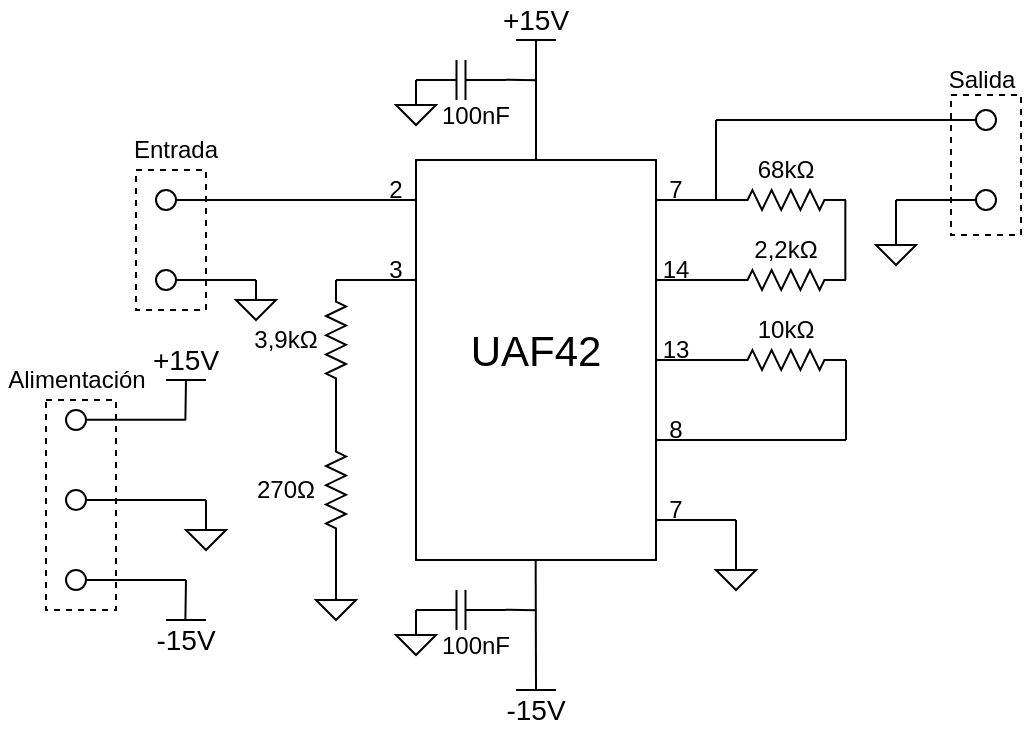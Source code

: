 <mxfile version="21.6.2" type="device">
  <diagram name="Page-1" id="G5ixaq7agwhJLBQKrfsG">
    <mxGraphModel dx="797" dy="427" grid="0" gridSize="5" guides="1" tooltips="1" connect="1" arrows="1" fold="1" page="1" pageScale="1" pageWidth="850" pageHeight="1100" math="1" shadow="0">
      <root>
        <mxCell id="0" />
        <mxCell id="1" parent="0" />
        <mxCell id="NQT81m55_L-2MAhSHM5h-88" value="" style="rounded=0;whiteSpace=wrap;html=1;fillColor=none;dashed=1;" vertex="1" parent="1">
          <mxGeometry x="180" y="245" width="35" height="70" as="geometry" />
        </mxCell>
        <mxCell id="NQT81m55_L-2MAhSHM5h-2" value="" style="rounded=0;whiteSpace=wrap;html=1;" vertex="1" parent="1">
          <mxGeometry x="320" y="240" width="120" height="200" as="geometry" />
        </mxCell>
        <mxCell id="NQT81m55_L-2MAhSHM5h-3" value="" style="endArrow=none;html=1;rounded=0;fontSize=10;entryX=0;entryY=0.5;entryDx=0;entryDy=0;entryPerimeter=0;" edge="1" parent="1" target="NQT81m55_L-2MAhSHM5h-23">
          <mxGeometry width="50" height="50" relative="1" as="geometry">
            <mxPoint x="440" y="260" as="sourcePoint" />
            <mxPoint x="475" y="260" as="targetPoint" />
          </mxGeometry>
        </mxCell>
        <mxCell id="NQT81m55_L-2MAhSHM5h-4" value="UAF42" style="text;html=1;strokeColor=none;fillColor=none;align=center;verticalAlign=middle;whiteSpace=wrap;rounded=0;fontSize=21;" vertex="1" parent="1">
          <mxGeometry x="350" y="320" width="60" height="30" as="geometry" />
        </mxCell>
        <mxCell id="NQT81m55_L-2MAhSHM5h-5" value="" style="endArrow=none;html=1;rounded=0;fontSize=10;entryX=0;entryY=0.5;entryDx=0;entryDy=0;entryPerimeter=0;" edge="1" parent="1" target="NQT81m55_L-2MAhSHM5h-28">
          <mxGeometry width="50" height="50" relative="1" as="geometry">
            <mxPoint x="440" y="300" as="sourcePoint" />
            <mxPoint x="460" y="300" as="targetPoint" />
          </mxGeometry>
        </mxCell>
        <mxCell id="NQT81m55_L-2MAhSHM5h-6" value="" style="endArrow=none;html=1;rounded=0;fontSize=10;entryX=0;entryY=0.5;entryDx=0;entryDy=0;entryPerimeter=0;" edge="1" parent="1" target="NQT81m55_L-2MAhSHM5h-30">
          <mxGeometry width="50" height="50" relative="1" as="geometry">
            <mxPoint x="440" y="340" as="sourcePoint" />
            <mxPoint x="460" y="340" as="targetPoint" />
          </mxGeometry>
        </mxCell>
        <mxCell id="NQT81m55_L-2MAhSHM5h-7" value="" style="endArrow=none;html=1;rounded=0;fontSize=10;entryX=0;entryY=0.5;entryDx=0;entryDy=0;entryPerimeter=0;" edge="1" parent="1">
          <mxGeometry width="50" height="50" relative="1" as="geometry">
            <mxPoint x="440" y="380" as="sourcePoint" />
            <mxPoint x="455" y="380" as="targetPoint" />
          </mxGeometry>
        </mxCell>
        <mxCell id="NQT81m55_L-2MAhSHM5h-10" value="" style="endArrow=none;html=1;rounded=0;exitX=0.5;exitY=0;exitDx=0;exitDy=0;entryX=0.5;entryY=1;entryDx=0;entryDy=0;" edge="1" parent="1" source="NQT81m55_L-2MAhSHM5h-2" target="NQT81m55_L-2MAhSHM5h-13">
          <mxGeometry width="50" height="50" relative="1" as="geometry">
            <mxPoint x="410" y="270" as="sourcePoint" />
            <mxPoint x="380" y="210" as="targetPoint" />
          </mxGeometry>
        </mxCell>
        <mxCell id="NQT81m55_L-2MAhSHM5h-11" value="" style="endArrow=none;html=1;rounded=0;" edge="1" parent="1">
          <mxGeometry width="50" height="50" relative="1" as="geometry">
            <mxPoint x="390" y="180" as="sourcePoint" />
            <mxPoint x="370" y="180" as="targetPoint" />
          </mxGeometry>
        </mxCell>
        <mxCell id="NQT81m55_L-2MAhSHM5h-13" value="+15V" style="text;html=1;strokeColor=none;fillColor=none;align=center;verticalAlign=middle;whiteSpace=wrap;rounded=0;fontSize=14;" vertex="1" parent="1">
          <mxGeometry x="360" y="160" width="40" height="20" as="geometry" />
        </mxCell>
        <mxCell id="NQT81m55_L-2MAhSHM5h-14" value="-15V" style="text;html=1;strokeColor=none;fillColor=none;align=center;verticalAlign=middle;whiteSpace=wrap;rounded=0;fontSize=14;" vertex="1" parent="1">
          <mxGeometry x="360" y="505" width="40" height="20" as="geometry" />
        </mxCell>
        <mxCell id="NQT81m55_L-2MAhSHM5h-19" value="" style="endArrow=none;html=1;rounded=0;exitX=0.5;exitY=0;exitDx=0;exitDy=0;" edge="1" parent="1" source="NQT81m55_L-2MAhSHM5h-14">
          <mxGeometry width="50" height="50" relative="1" as="geometry">
            <mxPoint x="379.83" y="470" as="sourcePoint" />
            <mxPoint x="379.83" y="440" as="targetPoint" />
          </mxGeometry>
        </mxCell>
        <mxCell id="NQT81m55_L-2MAhSHM5h-20" value="" style="endArrow=none;html=1;rounded=0;" edge="1" parent="1">
          <mxGeometry width="50" height="50" relative="1" as="geometry">
            <mxPoint x="390" y="505" as="sourcePoint" />
            <mxPoint x="370" y="505" as="targetPoint" />
          </mxGeometry>
        </mxCell>
        <mxCell id="NQT81m55_L-2MAhSHM5h-23" value="" style="pointerEvents=1;verticalLabelPosition=bottom;shadow=0;dashed=0;align=center;html=1;verticalAlign=top;shape=mxgraph.electrical.resistors.resistor_2;" vertex="1" parent="1">
          <mxGeometry x="475" y="255" width="60" height="10" as="geometry" />
        </mxCell>
        <mxCell id="NQT81m55_L-2MAhSHM5h-28" value="" style="pointerEvents=1;verticalLabelPosition=bottom;shadow=0;dashed=0;align=center;html=1;verticalAlign=top;shape=mxgraph.electrical.resistors.resistor_2;" vertex="1" parent="1">
          <mxGeometry x="475" y="295" width="60" height="10" as="geometry" />
        </mxCell>
        <mxCell id="NQT81m55_L-2MAhSHM5h-30" value="" style="pointerEvents=1;verticalLabelPosition=bottom;shadow=0;dashed=0;align=center;html=1;verticalAlign=top;shape=mxgraph.electrical.resistors.resistor_2;" vertex="1" parent="1">
          <mxGeometry x="475" y="335" width="60" height="10" as="geometry" />
        </mxCell>
        <mxCell id="NQT81m55_L-2MAhSHM5h-32" value="" style="endArrow=none;html=1;rounded=0;fontSize=10;entryX=1;entryY=0.5;entryDx=0;entryDy=0;entryPerimeter=0;exitX=1;exitY=0.5;exitDx=0;exitDy=0;exitPerimeter=0;" edge="1" parent="1" target="NQT81m55_L-2MAhSHM5h-30">
          <mxGeometry width="50" height="50" relative="1" as="geometry">
            <mxPoint x="535" y="380" as="sourcePoint" />
            <mxPoint x="480" y="345" as="targetPoint" />
          </mxGeometry>
        </mxCell>
        <mxCell id="NQT81m55_L-2MAhSHM5h-33" value="" style="endArrow=none;html=1;rounded=0;fontSize=10;entryX=1;entryY=0.5;entryDx=0;entryDy=0;entryPerimeter=0;exitX=1;exitY=0.5;exitDx=0;exitDy=0;exitPerimeter=0;" edge="1" parent="1">
          <mxGeometry width="50" height="50" relative="1" as="geometry">
            <mxPoint x="534.67" y="300" as="sourcePoint" />
            <mxPoint x="534.67" y="260" as="targetPoint" />
          </mxGeometry>
        </mxCell>
        <mxCell id="NQT81m55_L-2MAhSHM5h-35" value="7" style="text;html=1;strokeColor=none;fillColor=none;align=center;verticalAlign=middle;whiteSpace=wrap;rounded=0;" vertex="1" parent="1">
          <mxGeometry x="440" y="250" width="20" height="10" as="geometry" />
        </mxCell>
        <mxCell id="NQT81m55_L-2MAhSHM5h-36" value="14" style="text;html=1;strokeColor=none;fillColor=none;align=center;verticalAlign=middle;whiteSpace=wrap;rounded=0;" vertex="1" parent="1">
          <mxGeometry x="440" y="290" width="20" height="10" as="geometry" />
        </mxCell>
        <mxCell id="NQT81m55_L-2MAhSHM5h-38" value="13" style="text;html=1;strokeColor=none;fillColor=none;align=center;verticalAlign=middle;whiteSpace=wrap;rounded=0;" vertex="1" parent="1">
          <mxGeometry x="440" y="330" width="20" height="10" as="geometry" />
        </mxCell>
        <mxCell id="NQT81m55_L-2MAhSHM5h-39" value="8" style="text;html=1;strokeColor=none;fillColor=none;align=center;verticalAlign=middle;whiteSpace=wrap;rounded=0;" vertex="1" parent="1">
          <mxGeometry x="440" y="370" width="20" height="10" as="geometry" />
        </mxCell>
        <mxCell id="NQT81m55_L-2MAhSHM5h-40" value="2,2kΩ" style="text;html=1;strokeColor=none;fillColor=none;align=center;verticalAlign=middle;whiteSpace=wrap;rounded=0;" vertex="1" parent="1">
          <mxGeometry x="490" y="280" width="30" height="10" as="geometry" />
        </mxCell>
        <mxCell id="NQT81m55_L-2MAhSHM5h-46" value="68kΩ" style="text;html=1;strokeColor=none;fillColor=none;align=center;verticalAlign=middle;whiteSpace=wrap;rounded=0;" vertex="1" parent="1">
          <mxGeometry x="490" y="240" width="30" height="10" as="geometry" />
        </mxCell>
        <mxCell id="NQT81m55_L-2MAhSHM5h-50" value="3,9kΩ" style="text;html=1;strokeColor=none;fillColor=none;align=center;verticalAlign=middle;whiteSpace=wrap;rounded=0;" vertex="1" parent="1">
          <mxGeometry x="240" y="325" width="30" height="10" as="geometry" />
        </mxCell>
        <mxCell id="NQT81m55_L-2MAhSHM5h-51" value="" style="endArrow=none;html=1;rounded=0;fontSize=10;entryX=0.75;entryY=1;entryDx=0;entryDy=0;" edge="1" parent="1" target="NQT81m55_L-2MAhSHM5h-39">
          <mxGeometry width="50" height="50" relative="1" as="geometry">
            <mxPoint x="535" y="380" as="sourcePoint" />
            <mxPoint x="475" y="380" as="targetPoint" />
          </mxGeometry>
        </mxCell>
        <mxCell id="NQT81m55_L-2MAhSHM5h-53" value="" style="endArrow=none;html=1;rounded=0;fontSize=10;entryX=0.75;entryY=1;entryDx=0;entryDy=0;" edge="1" parent="1">
          <mxGeometry width="50" height="50" relative="1" as="geometry">
            <mxPoint x="480" y="420" as="sourcePoint" />
            <mxPoint x="440" y="420" as="targetPoint" />
          </mxGeometry>
        </mxCell>
        <mxCell id="NQT81m55_L-2MAhSHM5h-54" value="7" style="text;html=1;strokeColor=none;fillColor=none;align=center;verticalAlign=middle;whiteSpace=wrap;rounded=0;" vertex="1" parent="1">
          <mxGeometry x="440" y="410" width="20" height="10" as="geometry" />
        </mxCell>
        <mxCell id="NQT81m55_L-2MAhSHM5h-57" value="" style="pointerEvents=1;verticalLabelPosition=bottom;shadow=0;dashed=0;align=center;html=1;verticalAlign=top;shape=mxgraph.electrical.signal_sources.signal_ground;" vertex="1" parent="1">
          <mxGeometry x="470" y="440" width="20" height="15" as="geometry" />
        </mxCell>
        <mxCell id="NQT81m55_L-2MAhSHM5h-58" value="" style="endArrow=none;html=1;rounded=0;fontSize=10;exitX=0.5;exitY=0;exitDx=0;exitDy=0;exitPerimeter=0;" edge="1" parent="1" source="NQT81m55_L-2MAhSHM5h-57">
          <mxGeometry width="50" height="50" relative="1" as="geometry">
            <mxPoint x="485" y="425" as="sourcePoint" />
            <mxPoint x="480" y="420" as="targetPoint" />
          </mxGeometry>
        </mxCell>
        <mxCell id="NQT81m55_L-2MAhSHM5h-59" value="" style="endArrow=none;html=1;rounded=0;fontSize=10;entryX=0.75;entryY=1;entryDx=0;entryDy=0;" edge="1" parent="1">
          <mxGeometry width="50" height="50" relative="1" as="geometry">
            <mxPoint x="320" y="300" as="sourcePoint" />
            <mxPoint x="280" y="300" as="targetPoint" />
          </mxGeometry>
        </mxCell>
        <mxCell id="NQT81m55_L-2MAhSHM5h-60" value="3" style="text;html=1;strokeColor=none;fillColor=none;align=center;verticalAlign=middle;whiteSpace=wrap;rounded=0;" vertex="1" parent="1">
          <mxGeometry x="300" y="290" width="20" height="10" as="geometry" />
        </mxCell>
        <mxCell id="NQT81m55_L-2MAhSHM5h-61" value="" style="pointerEvents=1;verticalLabelPosition=bottom;shadow=0;dashed=0;align=center;html=1;verticalAlign=top;shape=mxgraph.electrical.signal_sources.signal_ground;" vertex="1" parent="1">
          <mxGeometry x="270" y="455" width="20" height="15" as="geometry" />
        </mxCell>
        <mxCell id="NQT81m55_L-2MAhSHM5h-62" value="" style="endArrow=none;html=1;rounded=0;fontSize=10;exitX=0.5;exitY=0;exitDx=0;exitDy=0;exitPerimeter=0;" edge="1" parent="1" source="NQT81m55_L-2MAhSHM5h-61">
          <mxGeometry width="50" height="50" relative="1" as="geometry">
            <mxPoint x="285" y="440" as="sourcePoint" />
            <mxPoint x="280" y="435" as="targetPoint" />
          </mxGeometry>
        </mxCell>
        <mxCell id="NQT81m55_L-2MAhSHM5h-63" value="" style="pointerEvents=1;verticalLabelPosition=bottom;shadow=0;dashed=0;align=center;html=1;verticalAlign=top;shape=mxgraph.electrical.resistors.resistor_2;rotation=90;" vertex="1" parent="1">
          <mxGeometry x="250" y="325" width="60" height="10" as="geometry" />
        </mxCell>
        <mxCell id="NQT81m55_L-2MAhSHM5h-65" value="10kΩ" style="text;html=1;strokeColor=none;fillColor=none;align=center;verticalAlign=middle;whiteSpace=wrap;rounded=0;" vertex="1" parent="1">
          <mxGeometry x="490" y="320" width="30" height="10" as="geometry" />
        </mxCell>
        <mxCell id="NQT81m55_L-2MAhSHM5h-66" value="" style="pointerEvents=1;verticalLabelPosition=bottom;shadow=0;dashed=0;align=center;html=1;verticalAlign=top;shape=mxgraph.electrical.resistors.resistor_2;rotation=90;" vertex="1" parent="1">
          <mxGeometry x="250" y="400" width="60" height="10" as="geometry" />
        </mxCell>
        <mxCell id="NQT81m55_L-2MAhSHM5h-67" value="" style="endArrow=none;html=1;rounded=0;fontSize=10;" edge="1" parent="1">
          <mxGeometry width="50" height="50" relative="1" as="geometry">
            <mxPoint x="280" y="375" as="sourcePoint" />
            <mxPoint x="280" y="360" as="targetPoint" />
          </mxGeometry>
        </mxCell>
        <mxCell id="NQT81m55_L-2MAhSHM5h-68" value="270Ω" style="text;html=1;strokeColor=none;fillColor=none;align=center;verticalAlign=middle;whiteSpace=wrap;rounded=0;" vertex="1" parent="1">
          <mxGeometry x="240" y="400" width="30" height="10" as="geometry" />
        </mxCell>
        <mxCell id="NQT81m55_L-2MAhSHM5h-70" value="" style="endArrow=none;html=1;rounded=0;fontSize=10;" edge="1" parent="1">
          <mxGeometry width="50" height="50" relative="1" as="geometry">
            <mxPoint x="320" y="260" as="sourcePoint" />
            <mxPoint x="200" y="260" as="targetPoint" />
          </mxGeometry>
        </mxCell>
        <mxCell id="NQT81m55_L-2MAhSHM5h-71" value="2" style="text;html=1;strokeColor=none;fillColor=none;align=center;verticalAlign=middle;whiteSpace=wrap;rounded=0;" vertex="1" parent="1">
          <mxGeometry x="300" y="250" width="20" height="10" as="geometry" />
        </mxCell>
        <mxCell id="NQT81m55_L-2MAhSHM5h-72" value="" style="endArrow=none;html=1;rounded=0;fontSize=10;entryX=1;entryY=0.5;entryDx=0;entryDy=0;entryPerimeter=0;exitX=1;exitY=0.5;exitDx=0;exitDy=0;exitPerimeter=0;" edge="1" parent="1">
          <mxGeometry width="50" height="50" relative="1" as="geometry">
            <mxPoint x="470.0" y="260" as="sourcePoint" />
            <mxPoint x="470.0" y="220" as="targetPoint" />
          </mxGeometry>
        </mxCell>
        <mxCell id="NQT81m55_L-2MAhSHM5h-73" value="" style="endArrow=none;html=1;rounded=0;fontSize=10;" edge="1" parent="1">
          <mxGeometry width="50" height="50" relative="1" as="geometry">
            <mxPoint x="600" y="220" as="sourcePoint" />
            <mxPoint x="470" y="220" as="targetPoint" />
          </mxGeometry>
        </mxCell>
        <mxCell id="NQT81m55_L-2MAhSHM5h-74" value="" style="endArrow=none;html=1;rounded=0;fontSize=10;" edge="1" parent="1">
          <mxGeometry width="50" height="50" relative="1" as="geometry">
            <mxPoint x="600" y="260" as="sourcePoint" />
            <mxPoint x="560" y="260" as="targetPoint" />
          </mxGeometry>
        </mxCell>
        <mxCell id="NQT81m55_L-2MAhSHM5h-75" value="" style="endArrow=none;html=1;rounded=0;fontSize=10;entryX=1;entryY=0.5;entryDx=0;entryDy=0;entryPerimeter=0;" edge="1" parent="1">
          <mxGeometry width="50" height="50" relative="1" as="geometry">
            <mxPoint x="560" y="280" as="sourcePoint" />
            <mxPoint x="560" y="260" as="targetPoint" />
          </mxGeometry>
        </mxCell>
        <mxCell id="NQT81m55_L-2MAhSHM5h-77" value="" style="pointerEvents=1;verticalLabelPosition=bottom;shadow=0;dashed=0;align=center;html=1;verticalAlign=top;shape=mxgraph.electrical.signal_sources.signal_ground;" vertex="1" parent="1">
          <mxGeometry x="550" y="277.5" width="20" height="15" as="geometry" />
        </mxCell>
        <mxCell id="NQT81m55_L-2MAhSHM5h-79" value="" style="endArrow=none;html=1;rounded=0;fontSize=10;" edge="1" parent="1">
          <mxGeometry width="50" height="50" relative="1" as="geometry">
            <mxPoint x="240" y="300" as="sourcePoint" />
            <mxPoint x="200" y="300" as="targetPoint" />
          </mxGeometry>
        </mxCell>
        <mxCell id="NQT81m55_L-2MAhSHM5h-80" value="" style="endArrow=none;html=1;rounded=0;fontSize=10;" edge="1" parent="1">
          <mxGeometry width="50" height="50" relative="1" as="geometry">
            <mxPoint x="240" y="307.5" as="sourcePoint" />
            <mxPoint x="240" y="300" as="targetPoint" />
          </mxGeometry>
        </mxCell>
        <mxCell id="NQT81m55_L-2MAhSHM5h-81" value="" style="pointerEvents=1;verticalLabelPosition=bottom;shadow=0;dashed=0;align=center;html=1;verticalAlign=top;shape=mxgraph.electrical.signal_sources.signal_ground;" vertex="1" parent="1">
          <mxGeometry x="230" y="305" width="20" height="15" as="geometry" />
        </mxCell>
        <mxCell id="NQT81m55_L-2MAhSHM5h-82" value="" style="ellipse;whiteSpace=wrap;html=1;aspect=fixed;" vertex="1" parent="1">
          <mxGeometry x="190" y="255" width="10" height="10" as="geometry" />
        </mxCell>
        <mxCell id="NQT81m55_L-2MAhSHM5h-84" value="" style="ellipse;whiteSpace=wrap;html=1;aspect=fixed;" vertex="1" parent="1">
          <mxGeometry x="190" y="295" width="10" height="10" as="geometry" />
        </mxCell>
        <mxCell id="NQT81m55_L-2MAhSHM5h-85" value="" style="ellipse;whiteSpace=wrap;html=1;aspect=fixed;" vertex="1" parent="1">
          <mxGeometry x="600" y="215" width="10" height="10" as="geometry" />
        </mxCell>
        <mxCell id="NQT81m55_L-2MAhSHM5h-86" value="" style="ellipse;whiteSpace=wrap;html=1;aspect=fixed;" vertex="1" parent="1">
          <mxGeometry x="600" y="255" width="10" height="10" as="geometry" />
        </mxCell>
        <mxCell id="NQT81m55_L-2MAhSHM5h-89" value="" style="rounded=0;whiteSpace=wrap;html=1;fillColor=none;dashed=1;" vertex="1" parent="1">
          <mxGeometry x="587.5" y="207.5" width="35" height="70" as="geometry" />
        </mxCell>
        <mxCell id="NQT81m55_L-2MAhSHM5h-90" value="" style="rounded=0;whiteSpace=wrap;html=1;fillColor=none;dashed=1;" vertex="1" parent="1">
          <mxGeometry x="135" y="360" width="35" height="105" as="geometry" />
        </mxCell>
        <mxCell id="NQT81m55_L-2MAhSHM5h-91" value="" style="pointerEvents=1;verticalLabelPosition=bottom;shadow=0;dashed=0;align=center;html=1;verticalAlign=top;shape=mxgraph.electrical.capacitors.capacitor_1;" vertex="1" parent="1">
          <mxGeometry x="320" y="190" width="45" height="20" as="geometry" />
        </mxCell>
        <mxCell id="NQT81m55_L-2MAhSHM5h-92" value="" style="endArrow=none;html=1;rounded=0;fontSize=10;" edge="1" parent="1">
          <mxGeometry width="50" height="50" relative="1" as="geometry">
            <mxPoint x="365" y="199.9" as="sourcePoint" />
            <mxPoint x="380" y="200.09" as="targetPoint" />
          </mxGeometry>
        </mxCell>
        <mxCell id="NQT81m55_L-2MAhSHM5h-93" value="" style="pointerEvents=1;verticalLabelPosition=bottom;shadow=0;dashed=0;align=center;html=1;verticalAlign=top;shape=mxgraph.electrical.signal_sources.signal_ground;" vertex="1" parent="1">
          <mxGeometry x="310" y="207.5" width="20" height="15" as="geometry" />
        </mxCell>
        <mxCell id="NQT81m55_L-2MAhSHM5h-94" value="" style="endArrow=none;html=1;rounded=0;fontSize=10;exitX=0.5;exitY=0;exitDx=0;exitDy=0;exitPerimeter=0;" edge="1" parent="1" source="NQT81m55_L-2MAhSHM5h-93">
          <mxGeometry width="50" height="50" relative="1" as="geometry">
            <mxPoint x="325" y="205" as="sourcePoint" />
            <mxPoint x="320" y="200" as="targetPoint" />
          </mxGeometry>
        </mxCell>
        <mxCell id="NQT81m55_L-2MAhSHM5h-95" value="" style="pointerEvents=1;verticalLabelPosition=bottom;shadow=0;dashed=0;align=center;html=1;verticalAlign=top;shape=mxgraph.electrical.capacitors.capacitor_1;" vertex="1" parent="1">
          <mxGeometry x="320" y="455" width="45" height="20" as="geometry" />
        </mxCell>
        <mxCell id="NQT81m55_L-2MAhSHM5h-96" value="" style="endArrow=none;html=1;rounded=0;fontSize=10;" edge="1" parent="1">
          <mxGeometry width="50" height="50" relative="1" as="geometry">
            <mxPoint x="365" y="464.9" as="sourcePoint" />
            <mxPoint x="380" y="465.09" as="targetPoint" />
          </mxGeometry>
        </mxCell>
        <mxCell id="NQT81m55_L-2MAhSHM5h-97" value="" style="pointerEvents=1;verticalLabelPosition=bottom;shadow=0;dashed=0;align=center;html=1;verticalAlign=top;shape=mxgraph.electrical.signal_sources.signal_ground;" vertex="1" parent="1">
          <mxGeometry x="310" y="472.5" width="20" height="15" as="geometry" />
        </mxCell>
        <mxCell id="NQT81m55_L-2MAhSHM5h-98" value="" style="endArrow=none;html=1;rounded=0;fontSize=10;exitX=0.5;exitY=0;exitDx=0;exitDy=0;exitPerimeter=0;" edge="1" parent="1" source="NQT81m55_L-2MAhSHM5h-97">
          <mxGeometry width="50" height="50" relative="1" as="geometry">
            <mxPoint x="325" y="470" as="sourcePoint" />
            <mxPoint x="320" y="465" as="targetPoint" />
          </mxGeometry>
        </mxCell>
        <mxCell id="NQT81m55_L-2MAhSHM5h-100" value="Entrada" style="text;html=1;strokeColor=none;fillColor=none;align=center;verticalAlign=middle;whiteSpace=wrap;rounded=0;" vertex="1" parent="1">
          <mxGeometry x="185" y="230" width="30" height="10" as="geometry" />
        </mxCell>
        <mxCell id="NQT81m55_L-2MAhSHM5h-102" value="100nF" style="text;html=1;strokeColor=none;fillColor=none;align=center;verticalAlign=middle;whiteSpace=wrap;rounded=0;" vertex="1" parent="1">
          <mxGeometry x="335" y="477.5" width="30" height="10" as="geometry" />
        </mxCell>
        <mxCell id="NQT81m55_L-2MAhSHM5h-103" value="" style="ellipse;whiteSpace=wrap;html=1;aspect=fixed;" vertex="1" parent="1">
          <mxGeometry x="145" y="365" width="10" height="10" as="geometry" />
        </mxCell>
        <mxCell id="NQT81m55_L-2MAhSHM5h-104" value="" style="ellipse;whiteSpace=wrap;html=1;aspect=fixed;" vertex="1" parent="1">
          <mxGeometry x="145" y="405" width="10" height="10" as="geometry" />
        </mxCell>
        <mxCell id="NQT81m55_L-2MAhSHM5h-105" value="" style="ellipse;whiteSpace=wrap;html=1;aspect=fixed;" vertex="1" parent="1">
          <mxGeometry x="145" y="445" width="10" height="10" as="geometry" />
        </mxCell>
        <mxCell id="NQT81m55_L-2MAhSHM5h-106" value="+15V" style="text;html=1;strokeColor=none;fillColor=none;align=center;verticalAlign=middle;whiteSpace=wrap;rounded=0;fontSize=14;" vertex="1" parent="1">
          <mxGeometry x="185" y="330" width="40" height="20" as="geometry" />
        </mxCell>
        <mxCell id="NQT81m55_L-2MAhSHM5h-109" value="-15V" style="text;html=1;strokeColor=none;fillColor=none;align=center;verticalAlign=middle;whiteSpace=wrap;rounded=0;fontSize=14;" vertex="1" parent="1">
          <mxGeometry x="185" y="470" width="40" height="20" as="geometry" />
        </mxCell>
        <mxCell id="NQT81m55_L-2MAhSHM5h-110" value="" style="endArrow=none;html=1;rounded=0;" edge="1" parent="1">
          <mxGeometry width="50" height="50" relative="1" as="geometry">
            <mxPoint x="215" y="470" as="sourcePoint" />
            <mxPoint x="195" y="470" as="targetPoint" />
          </mxGeometry>
        </mxCell>
        <mxCell id="NQT81m55_L-2MAhSHM5h-111" value="" style="endArrow=none;html=1;rounded=0;exitX=0.5;exitY=0;exitDx=0;exitDy=0;" edge="1" parent="1">
          <mxGeometry width="50" height="50" relative="1" as="geometry">
            <mxPoint x="204.68" y="470" as="sourcePoint" />
            <mxPoint x="205" y="450" as="targetPoint" />
          </mxGeometry>
        </mxCell>
        <mxCell id="NQT81m55_L-2MAhSHM5h-112" value="" style="endArrow=none;html=1;rounded=0;exitX=1;exitY=0.5;exitDx=0;exitDy=0;" edge="1" parent="1" source="NQT81m55_L-2MAhSHM5h-105">
          <mxGeometry width="50" height="50" relative="1" as="geometry">
            <mxPoint x="209.68" y="475" as="sourcePoint" />
            <mxPoint x="205" y="450" as="targetPoint" />
          </mxGeometry>
        </mxCell>
        <mxCell id="NQT81m55_L-2MAhSHM5h-113" value="" style="endArrow=none;html=1;rounded=0;exitX=1;exitY=0.5;exitDx=0;exitDy=0;" edge="1" parent="1">
          <mxGeometry width="50" height="50" relative="1" as="geometry">
            <mxPoint x="155" y="369.84" as="sourcePoint" />
            <mxPoint x="205" y="369.84" as="targetPoint" />
          </mxGeometry>
        </mxCell>
        <mxCell id="NQT81m55_L-2MAhSHM5h-114" value="" style="endArrow=none;html=1;rounded=0;exitX=0.5;exitY=0;exitDx=0;exitDy=0;" edge="1" parent="1">
          <mxGeometry width="50" height="50" relative="1" as="geometry">
            <mxPoint x="204.68" y="370" as="sourcePoint" />
            <mxPoint x="205" y="350" as="targetPoint" />
          </mxGeometry>
        </mxCell>
        <mxCell id="NQT81m55_L-2MAhSHM5h-115" value="" style="endArrow=none;html=1;rounded=0;" edge="1" parent="1">
          <mxGeometry width="50" height="50" relative="1" as="geometry">
            <mxPoint x="215" y="350" as="sourcePoint" />
            <mxPoint x="195" y="350" as="targetPoint" />
          </mxGeometry>
        </mxCell>
        <mxCell id="NQT81m55_L-2MAhSHM5h-116" value="" style="pointerEvents=1;verticalLabelPosition=bottom;shadow=0;dashed=0;align=center;html=1;verticalAlign=top;shape=mxgraph.electrical.signal_sources.signal_ground;" vertex="1" parent="1">
          <mxGeometry x="205" y="420" width="20" height="15" as="geometry" />
        </mxCell>
        <mxCell id="NQT81m55_L-2MAhSHM5h-117" value="" style="endArrow=none;html=1;rounded=0;" edge="1" parent="1">
          <mxGeometry width="50" height="50" relative="1" as="geometry">
            <mxPoint x="215" y="410" as="sourcePoint" />
            <mxPoint x="155" y="410" as="targetPoint" />
          </mxGeometry>
        </mxCell>
        <mxCell id="NQT81m55_L-2MAhSHM5h-118" value="" style="endArrow=none;html=1;rounded=0;entryX=0.5;entryY=0;entryDx=0;entryDy=0;entryPerimeter=0;" edge="1" parent="1" target="NQT81m55_L-2MAhSHM5h-116">
          <mxGeometry width="50" height="50" relative="1" as="geometry">
            <mxPoint x="215" y="410" as="sourcePoint" />
            <mxPoint x="160" y="415" as="targetPoint" />
          </mxGeometry>
        </mxCell>
        <mxCell id="NQT81m55_L-2MAhSHM5h-119" value="100nF" style="text;html=1;strokeColor=none;fillColor=none;align=center;verticalAlign=middle;whiteSpace=wrap;rounded=0;" vertex="1" parent="1">
          <mxGeometry x="335" y="212.5" width="30" height="10" as="geometry" />
        </mxCell>
        <mxCell id="NQT81m55_L-2MAhSHM5h-120" value="Salida" style="text;html=1;strokeColor=none;fillColor=none;align=center;verticalAlign=middle;whiteSpace=wrap;rounded=0;" vertex="1" parent="1">
          <mxGeometry x="587.5" y="195" width="30" height="10" as="geometry" />
        </mxCell>
        <mxCell id="NQT81m55_L-2MAhSHM5h-124" value="Alimentación" style="text;html=1;strokeColor=none;fillColor=none;align=center;verticalAlign=middle;whiteSpace=wrap;rounded=0;" vertex="1" parent="1">
          <mxGeometry x="112.5" y="345" width="75" height="10" as="geometry" />
        </mxCell>
      </root>
    </mxGraphModel>
  </diagram>
</mxfile>
